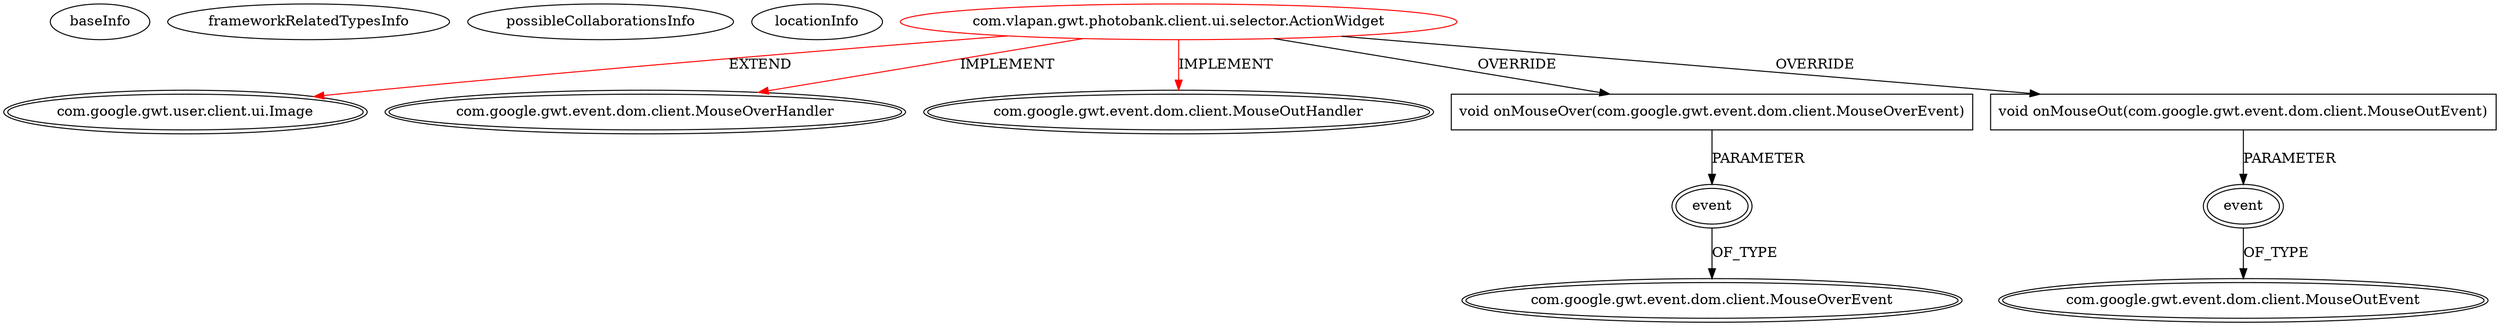 digraph {
baseInfo[graphId=4631,category="extension_graph",isAnonymous=false,possibleRelation=false]
frameworkRelatedTypesInfo[0="com.google.gwt.user.client.ui.Image",1="com.google.gwt.event.dom.client.MouseOverHandler",2="com.google.gwt.event.dom.client.MouseOutHandler"]
possibleCollaborationsInfo[]
locationInfo[projectName="vlapan-PhotoBank",filePath="/vlapan-PhotoBank/PhotoBank-master/src/com/vlapan/gwt/photobank/client/ui/selector/ActionWidget.java",contextSignature="ActionWidget",graphId="4631"]
0[label="com.vlapan.gwt.photobank.client.ui.selector.ActionWidget",vertexType="ROOT_CLIENT_CLASS_DECLARATION",isFrameworkType=false,color=red]
1[label="com.google.gwt.user.client.ui.Image",vertexType="FRAMEWORK_CLASS_TYPE",isFrameworkType=true,peripheries=2]
2[label="com.google.gwt.event.dom.client.MouseOverHandler",vertexType="FRAMEWORK_INTERFACE_TYPE",isFrameworkType=true,peripheries=2]
3[label="com.google.gwt.event.dom.client.MouseOutHandler",vertexType="FRAMEWORK_INTERFACE_TYPE",isFrameworkType=true,peripheries=2]
4[label="void onMouseOver(com.google.gwt.event.dom.client.MouseOverEvent)",vertexType="OVERRIDING_METHOD_DECLARATION",isFrameworkType=false,shape=box]
5[label="event",vertexType="PARAMETER_DECLARATION",isFrameworkType=true,peripheries=2]
6[label="com.google.gwt.event.dom.client.MouseOverEvent",vertexType="FRAMEWORK_CLASS_TYPE",isFrameworkType=true,peripheries=2]
7[label="void onMouseOut(com.google.gwt.event.dom.client.MouseOutEvent)",vertexType="OVERRIDING_METHOD_DECLARATION",isFrameworkType=false,shape=box]
8[label="event",vertexType="PARAMETER_DECLARATION",isFrameworkType=true,peripheries=2]
9[label="com.google.gwt.event.dom.client.MouseOutEvent",vertexType="FRAMEWORK_CLASS_TYPE",isFrameworkType=true,peripheries=2]
0->1[label="EXTEND",color=red]
0->2[label="IMPLEMENT",color=red]
0->3[label="IMPLEMENT",color=red]
0->4[label="OVERRIDE"]
5->6[label="OF_TYPE"]
4->5[label="PARAMETER"]
0->7[label="OVERRIDE"]
8->9[label="OF_TYPE"]
7->8[label="PARAMETER"]
}

